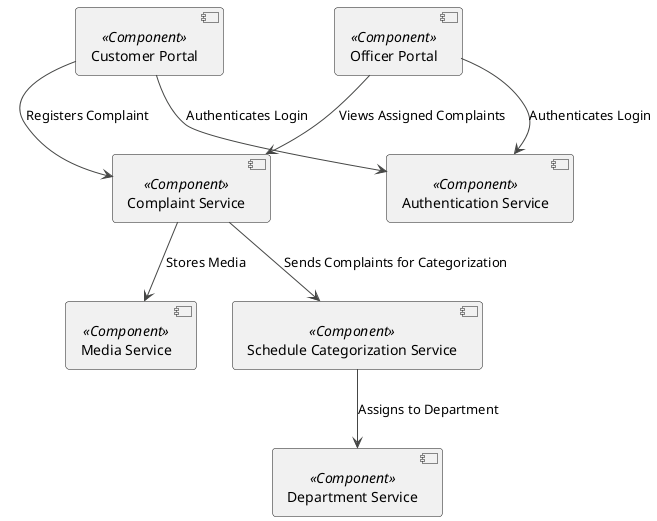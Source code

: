 @startuml
!theme vibrant

[Customer Portal] <<Component>> 
[Complaint Service] <<Component>>
[Media Service] <<Component>>
[Schedule Categorization Service] <<Component>>
[Department Service] <<Component>>
[Officer Portal] <<Component>>
[Authentication Service] <<Component>>

[Customer Portal] --> [Complaint Service] : Registers Complaint
[Customer Portal] --> [Authentication Service] : Authenticates Login

[Complaint Service] --> [Media Service] : Stores Media
[Complaint Service] --> [Schedule Categorization Service] : Sends Complaints for Categorization

[Schedule Categorization Service] --> [Department Service] : Assigns to Department

[Officer Portal] --> [Complaint Service] : Views Assigned Complaints
[Officer Portal] --> [Authentication Service] : Authenticates Login

@enduml
